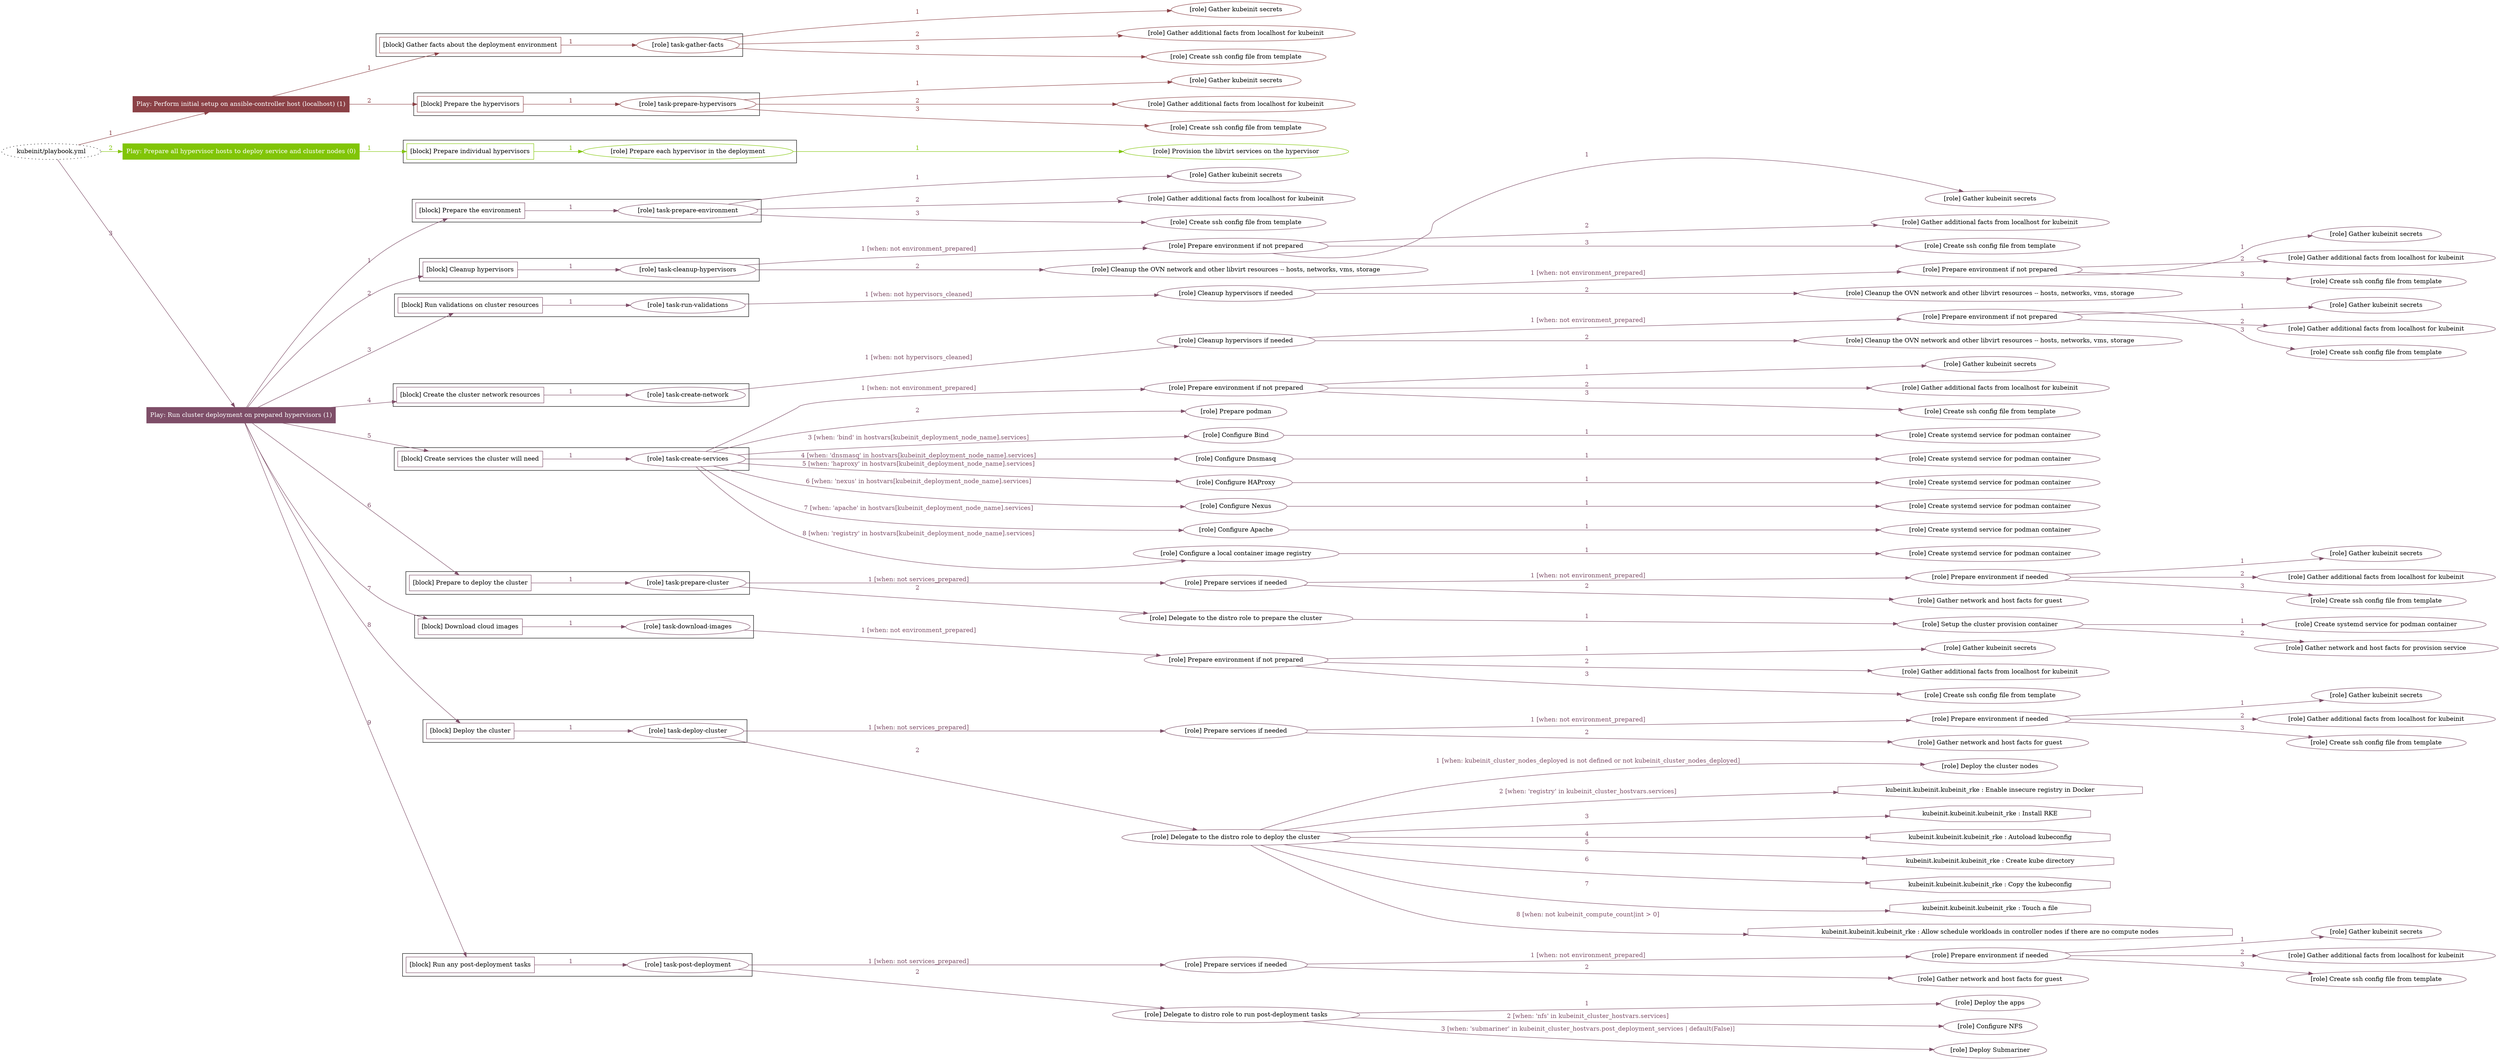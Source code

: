 digraph {
	graph [concentrate=true ordering=in rankdir=LR ratio=fill]
	edge [esep=5 sep=10]
	"kubeinit/playbook.yml" [URL="/home/runner/work/kubeinit/kubeinit/kubeinit/playbook.yml" id=playbook_cc2404d7 style=dotted]
	play_a406890d [label="Play: Perform initial setup on ansible-controller host (localhost) (1)" URL="/home/runner/work/kubeinit/kubeinit/kubeinit/playbook.yml" color="#8b4146" fontcolor="#ffffff" id=play_a406890d shape=box style=filled tooltip=localhost]
	"kubeinit/playbook.yml" -> play_a406890d [label="1 " color="#8b4146" fontcolor="#8b4146" id=edge_c921e14d labeltooltip="1 " tooltip="1 "]
	subgraph "Gather kubeinit secrets" {
		role_59cf993d [label="[role] Gather kubeinit secrets" URL="/home/runner/.ansible/collections/ansible_collections/kubeinit/kubeinit/roles/kubeinit_prepare/tasks/gather_kubeinit_facts.yml" color="#8b4146" id=role_59cf993d tooltip="Gather kubeinit secrets"]
	}
	subgraph "Gather additional facts from localhost for kubeinit" {
		role_d0063597 [label="[role] Gather additional facts from localhost for kubeinit" URL="/home/runner/.ansible/collections/ansible_collections/kubeinit/kubeinit/roles/kubeinit_prepare/tasks/gather_kubeinit_facts.yml" color="#8b4146" id=role_d0063597 tooltip="Gather additional facts from localhost for kubeinit"]
	}
	subgraph "Create ssh config file from template" {
		role_65a4b003 [label="[role] Create ssh config file from template" URL="/home/runner/.ansible/collections/ansible_collections/kubeinit/kubeinit/roles/kubeinit_prepare/tasks/gather_kubeinit_facts.yml" color="#8b4146" id=role_65a4b003 tooltip="Create ssh config file from template"]
	}
	subgraph "task-gather-facts" {
		role_be07bb43 [label="[role] task-gather-facts" URL="/home/runner/work/kubeinit/kubeinit/kubeinit/playbook.yml" color="#8b4146" id=role_be07bb43 tooltip="task-gather-facts"]
		role_be07bb43 -> role_59cf993d [label="1 " color="#8b4146" fontcolor="#8b4146" id=edge_e369154e labeltooltip="1 " tooltip="1 "]
		role_be07bb43 -> role_d0063597 [label="2 " color="#8b4146" fontcolor="#8b4146" id=edge_f0df419b labeltooltip="2 " tooltip="2 "]
		role_be07bb43 -> role_65a4b003 [label="3 " color="#8b4146" fontcolor="#8b4146" id=edge_db43c342 labeltooltip="3 " tooltip="3 "]
	}
	subgraph "Gather kubeinit secrets" {
		role_ef885b1b [label="[role] Gather kubeinit secrets" URL="/home/runner/.ansible/collections/ansible_collections/kubeinit/kubeinit/roles/kubeinit_prepare/tasks/gather_kubeinit_facts.yml" color="#8b4146" id=role_ef885b1b tooltip="Gather kubeinit secrets"]
	}
	subgraph "Gather additional facts from localhost for kubeinit" {
		role_5a7f15d9 [label="[role] Gather additional facts from localhost for kubeinit" URL="/home/runner/.ansible/collections/ansible_collections/kubeinit/kubeinit/roles/kubeinit_prepare/tasks/gather_kubeinit_facts.yml" color="#8b4146" id=role_5a7f15d9 tooltip="Gather additional facts from localhost for kubeinit"]
	}
	subgraph "Create ssh config file from template" {
		role_981dab19 [label="[role] Create ssh config file from template" URL="/home/runner/.ansible/collections/ansible_collections/kubeinit/kubeinit/roles/kubeinit_prepare/tasks/gather_kubeinit_facts.yml" color="#8b4146" id=role_981dab19 tooltip="Create ssh config file from template"]
	}
	subgraph "task-prepare-hypervisors" {
		role_c2ebcf55 [label="[role] task-prepare-hypervisors" URL="/home/runner/work/kubeinit/kubeinit/kubeinit/playbook.yml" color="#8b4146" id=role_c2ebcf55 tooltip="task-prepare-hypervisors"]
		role_c2ebcf55 -> role_ef885b1b [label="1 " color="#8b4146" fontcolor="#8b4146" id=edge_88a8367c labeltooltip="1 " tooltip="1 "]
		role_c2ebcf55 -> role_5a7f15d9 [label="2 " color="#8b4146" fontcolor="#8b4146" id=edge_f5e61a20 labeltooltip="2 " tooltip="2 "]
		role_c2ebcf55 -> role_981dab19 [label="3 " color="#8b4146" fontcolor="#8b4146" id=edge_36016363 labeltooltip="3 " tooltip="3 "]
	}
	subgraph "Play: Perform initial setup on ansible-controller host (localhost) (1)" {
		play_a406890d -> block_a54459bb [label=1 color="#8b4146" fontcolor="#8b4146" id=edge_64247290 labeltooltip=1 tooltip=1]
		subgraph cluster_block_a54459bb {
			block_a54459bb [label="[block] Gather facts about the deployment environment" URL="/home/runner/work/kubeinit/kubeinit/kubeinit/playbook.yml" color="#8b4146" id=block_a54459bb labeltooltip="Gather facts about the deployment environment" shape=box tooltip="Gather facts about the deployment environment"]
			block_a54459bb -> role_be07bb43 [label="1 " color="#8b4146" fontcolor="#8b4146" id=edge_5972b235 labeltooltip="1 " tooltip="1 "]
		}
		play_a406890d -> block_a6b3ff3a [label=2 color="#8b4146" fontcolor="#8b4146" id=edge_6d2659ee labeltooltip=2 tooltip=2]
		subgraph cluster_block_a6b3ff3a {
			block_a6b3ff3a [label="[block] Prepare the hypervisors" URL="/home/runner/work/kubeinit/kubeinit/kubeinit/playbook.yml" color="#8b4146" id=block_a6b3ff3a labeltooltip="Prepare the hypervisors" shape=box tooltip="Prepare the hypervisors"]
			block_a6b3ff3a -> role_c2ebcf55 [label="1 " color="#8b4146" fontcolor="#8b4146" id=edge_92df8252 labeltooltip="1 " tooltip="1 "]
		}
	}
	play_52ed8996 [label="Play: Prepare all hypervisor hosts to deploy service and cluster nodes (0)" URL="/home/runner/work/kubeinit/kubeinit/kubeinit/playbook.yml" color="#81c507" fontcolor="#ffffff" id=play_52ed8996 shape=box style=filled tooltip="Play: Prepare all hypervisor hosts to deploy service and cluster nodes (0)"]
	"kubeinit/playbook.yml" -> play_52ed8996 [label="2 " color="#81c507" fontcolor="#81c507" id=edge_35f6d2bf labeltooltip="2 " tooltip="2 "]
	subgraph "Provision the libvirt services on the hypervisor" {
		role_0b0a9374 [label="[role] Provision the libvirt services on the hypervisor" URL="/home/runner/.ansible/collections/ansible_collections/kubeinit/kubeinit/roles/kubeinit_prepare/tasks/prepare_hypervisor.yml" color="#81c507" id=role_0b0a9374 tooltip="Provision the libvirt services on the hypervisor"]
	}
	subgraph "Prepare each hypervisor in the deployment" {
		role_ae393b56 [label="[role] Prepare each hypervisor in the deployment" URL="/home/runner/work/kubeinit/kubeinit/kubeinit/playbook.yml" color="#81c507" id=role_ae393b56 tooltip="Prepare each hypervisor in the deployment"]
		role_ae393b56 -> role_0b0a9374 [label="1 " color="#81c507" fontcolor="#81c507" id=edge_ef0c261c labeltooltip="1 " tooltip="1 "]
	}
	subgraph "Play: Prepare all hypervisor hosts to deploy service and cluster nodes (0)" {
		play_52ed8996 -> block_33b929ef [label=1 color="#81c507" fontcolor="#81c507" id=edge_00f563c2 labeltooltip=1 tooltip=1]
		subgraph cluster_block_33b929ef {
			block_33b929ef [label="[block] Prepare individual hypervisors" URL="/home/runner/work/kubeinit/kubeinit/kubeinit/playbook.yml" color="#81c507" id=block_33b929ef labeltooltip="Prepare individual hypervisors" shape=box tooltip="Prepare individual hypervisors"]
			block_33b929ef -> role_ae393b56 [label="1 " color="#81c507" fontcolor="#81c507" id=edge_5d5c8f44 labeltooltip="1 " tooltip="1 "]
		}
	}
	play_c3b95c9f [label="Play: Run cluster deployment on prepared hypervisors (1)" URL="/home/runner/work/kubeinit/kubeinit/kubeinit/playbook.yml" color="#7e4e68" fontcolor="#ffffff" id=play_c3b95c9f shape=box style=filled tooltip=localhost]
	"kubeinit/playbook.yml" -> play_c3b95c9f [label="3 " color="#7e4e68" fontcolor="#7e4e68" id=edge_45ee8db4 labeltooltip="3 " tooltip="3 "]
	subgraph "Gather kubeinit secrets" {
		role_583963df [label="[role] Gather kubeinit secrets" URL="/home/runner/.ansible/collections/ansible_collections/kubeinit/kubeinit/roles/kubeinit_prepare/tasks/gather_kubeinit_facts.yml" color="#7e4e68" id=role_583963df tooltip="Gather kubeinit secrets"]
	}
	subgraph "Gather additional facts from localhost for kubeinit" {
		role_c06bef53 [label="[role] Gather additional facts from localhost for kubeinit" URL="/home/runner/.ansible/collections/ansible_collections/kubeinit/kubeinit/roles/kubeinit_prepare/tasks/gather_kubeinit_facts.yml" color="#7e4e68" id=role_c06bef53 tooltip="Gather additional facts from localhost for kubeinit"]
	}
	subgraph "Create ssh config file from template" {
		role_3fbd68ee [label="[role] Create ssh config file from template" URL="/home/runner/.ansible/collections/ansible_collections/kubeinit/kubeinit/roles/kubeinit_prepare/tasks/gather_kubeinit_facts.yml" color="#7e4e68" id=role_3fbd68ee tooltip="Create ssh config file from template"]
	}
	subgraph "task-prepare-environment" {
		role_3323ffd7 [label="[role] task-prepare-environment" URL="/home/runner/work/kubeinit/kubeinit/kubeinit/playbook.yml" color="#7e4e68" id=role_3323ffd7 tooltip="task-prepare-environment"]
		role_3323ffd7 -> role_583963df [label="1 " color="#7e4e68" fontcolor="#7e4e68" id=edge_835445e8 labeltooltip="1 " tooltip="1 "]
		role_3323ffd7 -> role_c06bef53 [label="2 " color="#7e4e68" fontcolor="#7e4e68" id=edge_515f8290 labeltooltip="2 " tooltip="2 "]
		role_3323ffd7 -> role_3fbd68ee [label="3 " color="#7e4e68" fontcolor="#7e4e68" id=edge_91df67d9 labeltooltip="3 " tooltip="3 "]
	}
	subgraph "Gather kubeinit secrets" {
		role_74641ff0 [label="[role] Gather kubeinit secrets" URL="/home/runner/.ansible/collections/ansible_collections/kubeinit/kubeinit/roles/kubeinit_prepare/tasks/gather_kubeinit_facts.yml" color="#7e4e68" id=role_74641ff0 tooltip="Gather kubeinit secrets"]
	}
	subgraph "Gather additional facts from localhost for kubeinit" {
		role_5ace9dfa [label="[role] Gather additional facts from localhost for kubeinit" URL="/home/runner/.ansible/collections/ansible_collections/kubeinit/kubeinit/roles/kubeinit_prepare/tasks/gather_kubeinit_facts.yml" color="#7e4e68" id=role_5ace9dfa tooltip="Gather additional facts from localhost for kubeinit"]
	}
	subgraph "Create ssh config file from template" {
		role_99f2cfe7 [label="[role] Create ssh config file from template" URL="/home/runner/.ansible/collections/ansible_collections/kubeinit/kubeinit/roles/kubeinit_prepare/tasks/gather_kubeinit_facts.yml" color="#7e4e68" id=role_99f2cfe7 tooltip="Create ssh config file from template"]
	}
	subgraph "Prepare environment if not prepared" {
		role_82100430 [label="[role] Prepare environment if not prepared" URL="/home/runner/.ansible/collections/ansible_collections/kubeinit/kubeinit/roles/kubeinit_prepare/tasks/cleanup_hypervisors.yml" color="#7e4e68" id=role_82100430 tooltip="Prepare environment if not prepared"]
		role_82100430 -> role_74641ff0 [label="1 " color="#7e4e68" fontcolor="#7e4e68" id=edge_158aa2e9 labeltooltip="1 " tooltip="1 "]
		role_82100430 -> role_5ace9dfa [label="2 " color="#7e4e68" fontcolor="#7e4e68" id=edge_60558f65 labeltooltip="2 " tooltip="2 "]
		role_82100430 -> role_99f2cfe7 [label="3 " color="#7e4e68" fontcolor="#7e4e68" id=edge_c21ac3ce labeltooltip="3 " tooltip="3 "]
	}
	subgraph "Cleanup the OVN network and other libvirt resources -- hosts, networks, vms, storage" {
		role_28496017 [label="[role] Cleanup the OVN network and other libvirt resources -- hosts, networks, vms, storage" URL="/home/runner/.ansible/collections/ansible_collections/kubeinit/kubeinit/roles/kubeinit_prepare/tasks/cleanup_hypervisors.yml" color="#7e4e68" id=role_28496017 tooltip="Cleanup the OVN network and other libvirt resources -- hosts, networks, vms, storage"]
	}
	subgraph "task-cleanup-hypervisors" {
		role_f1b311f3 [label="[role] task-cleanup-hypervisors" URL="/home/runner/work/kubeinit/kubeinit/kubeinit/playbook.yml" color="#7e4e68" id=role_f1b311f3 tooltip="task-cleanup-hypervisors"]
		role_f1b311f3 -> role_82100430 [label="1 [when: not environment_prepared]" color="#7e4e68" fontcolor="#7e4e68" id=edge_f273bef7 labeltooltip="1 [when: not environment_prepared]" tooltip="1 [when: not environment_prepared]"]
		role_f1b311f3 -> role_28496017 [label="2 " color="#7e4e68" fontcolor="#7e4e68" id=edge_9fe038bb labeltooltip="2 " tooltip="2 "]
	}
	subgraph "Gather kubeinit secrets" {
		role_a6d4c58d [label="[role] Gather kubeinit secrets" URL="/home/runner/.ansible/collections/ansible_collections/kubeinit/kubeinit/roles/kubeinit_prepare/tasks/gather_kubeinit_facts.yml" color="#7e4e68" id=role_a6d4c58d tooltip="Gather kubeinit secrets"]
	}
	subgraph "Gather additional facts from localhost for kubeinit" {
		role_fcff4190 [label="[role] Gather additional facts from localhost for kubeinit" URL="/home/runner/.ansible/collections/ansible_collections/kubeinit/kubeinit/roles/kubeinit_prepare/tasks/gather_kubeinit_facts.yml" color="#7e4e68" id=role_fcff4190 tooltip="Gather additional facts from localhost for kubeinit"]
	}
	subgraph "Create ssh config file from template" {
		role_bdcd19ea [label="[role] Create ssh config file from template" URL="/home/runner/.ansible/collections/ansible_collections/kubeinit/kubeinit/roles/kubeinit_prepare/tasks/gather_kubeinit_facts.yml" color="#7e4e68" id=role_bdcd19ea tooltip="Create ssh config file from template"]
	}
	subgraph "Prepare environment if not prepared" {
		role_c987d505 [label="[role] Prepare environment if not prepared" URL="/home/runner/.ansible/collections/ansible_collections/kubeinit/kubeinit/roles/kubeinit_prepare/tasks/cleanup_hypervisors.yml" color="#7e4e68" id=role_c987d505 tooltip="Prepare environment if not prepared"]
		role_c987d505 -> role_a6d4c58d [label="1 " color="#7e4e68" fontcolor="#7e4e68" id=edge_7785eb28 labeltooltip="1 " tooltip="1 "]
		role_c987d505 -> role_fcff4190 [label="2 " color="#7e4e68" fontcolor="#7e4e68" id=edge_f0e23672 labeltooltip="2 " tooltip="2 "]
		role_c987d505 -> role_bdcd19ea [label="3 " color="#7e4e68" fontcolor="#7e4e68" id=edge_eb582619 labeltooltip="3 " tooltip="3 "]
	}
	subgraph "Cleanup the OVN network and other libvirt resources -- hosts, networks, vms, storage" {
		role_e50adba2 [label="[role] Cleanup the OVN network and other libvirt resources -- hosts, networks, vms, storage" URL="/home/runner/.ansible/collections/ansible_collections/kubeinit/kubeinit/roles/kubeinit_prepare/tasks/cleanup_hypervisors.yml" color="#7e4e68" id=role_e50adba2 tooltip="Cleanup the OVN network and other libvirt resources -- hosts, networks, vms, storage"]
	}
	subgraph "Cleanup hypervisors if needed" {
		role_0096a2dd [label="[role] Cleanup hypervisors if needed" URL="/home/runner/.ansible/collections/ansible_collections/kubeinit/kubeinit/roles/kubeinit_validations/tasks/main.yml" color="#7e4e68" id=role_0096a2dd tooltip="Cleanup hypervisors if needed"]
		role_0096a2dd -> role_c987d505 [label="1 [when: not environment_prepared]" color="#7e4e68" fontcolor="#7e4e68" id=edge_a5a5a0bf labeltooltip="1 [when: not environment_prepared]" tooltip="1 [when: not environment_prepared]"]
		role_0096a2dd -> role_e50adba2 [label="2 " color="#7e4e68" fontcolor="#7e4e68" id=edge_192fd6c3 labeltooltip="2 " tooltip="2 "]
	}
	subgraph "task-run-validations" {
		role_05987736 [label="[role] task-run-validations" URL="/home/runner/work/kubeinit/kubeinit/kubeinit/playbook.yml" color="#7e4e68" id=role_05987736 tooltip="task-run-validations"]
		role_05987736 -> role_0096a2dd [label="1 [when: not hypervisors_cleaned]" color="#7e4e68" fontcolor="#7e4e68" id=edge_efff1b54 labeltooltip="1 [when: not hypervisors_cleaned]" tooltip="1 [when: not hypervisors_cleaned]"]
	}
	subgraph "Gather kubeinit secrets" {
		role_da5ca214 [label="[role] Gather kubeinit secrets" URL="/home/runner/.ansible/collections/ansible_collections/kubeinit/kubeinit/roles/kubeinit_prepare/tasks/gather_kubeinit_facts.yml" color="#7e4e68" id=role_da5ca214 tooltip="Gather kubeinit secrets"]
	}
	subgraph "Gather additional facts from localhost for kubeinit" {
		role_bae40fd6 [label="[role] Gather additional facts from localhost for kubeinit" URL="/home/runner/.ansible/collections/ansible_collections/kubeinit/kubeinit/roles/kubeinit_prepare/tasks/gather_kubeinit_facts.yml" color="#7e4e68" id=role_bae40fd6 tooltip="Gather additional facts from localhost for kubeinit"]
	}
	subgraph "Create ssh config file from template" {
		role_de1a6e3e [label="[role] Create ssh config file from template" URL="/home/runner/.ansible/collections/ansible_collections/kubeinit/kubeinit/roles/kubeinit_prepare/tasks/gather_kubeinit_facts.yml" color="#7e4e68" id=role_de1a6e3e tooltip="Create ssh config file from template"]
	}
	subgraph "Prepare environment if not prepared" {
		role_2becb237 [label="[role] Prepare environment if not prepared" URL="/home/runner/.ansible/collections/ansible_collections/kubeinit/kubeinit/roles/kubeinit_prepare/tasks/cleanup_hypervisors.yml" color="#7e4e68" id=role_2becb237 tooltip="Prepare environment if not prepared"]
		role_2becb237 -> role_da5ca214 [label="1 " color="#7e4e68" fontcolor="#7e4e68" id=edge_77d71f72 labeltooltip="1 " tooltip="1 "]
		role_2becb237 -> role_bae40fd6 [label="2 " color="#7e4e68" fontcolor="#7e4e68" id=edge_a2d3e149 labeltooltip="2 " tooltip="2 "]
		role_2becb237 -> role_de1a6e3e [label="3 " color="#7e4e68" fontcolor="#7e4e68" id=edge_1d9a7a90 labeltooltip="3 " tooltip="3 "]
	}
	subgraph "Cleanup the OVN network and other libvirt resources -- hosts, networks, vms, storage" {
		role_de47bf12 [label="[role] Cleanup the OVN network and other libvirt resources -- hosts, networks, vms, storage" URL="/home/runner/.ansible/collections/ansible_collections/kubeinit/kubeinit/roles/kubeinit_prepare/tasks/cleanup_hypervisors.yml" color="#7e4e68" id=role_de47bf12 tooltip="Cleanup the OVN network and other libvirt resources -- hosts, networks, vms, storage"]
	}
	subgraph "Cleanup hypervisors if needed" {
		role_103f8aa9 [label="[role] Cleanup hypervisors if needed" URL="/home/runner/.ansible/collections/ansible_collections/kubeinit/kubeinit/roles/kubeinit_libvirt/tasks/create_network.yml" color="#7e4e68" id=role_103f8aa9 tooltip="Cleanup hypervisors if needed"]
		role_103f8aa9 -> role_2becb237 [label="1 [when: not environment_prepared]" color="#7e4e68" fontcolor="#7e4e68" id=edge_70881328 labeltooltip="1 [when: not environment_prepared]" tooltip="1 [when: not environment_prepared]"]
		role_103f8aa9 -> role_de47bf12 [label="2 " color="#7e4e68" fontcolor="#7e4e68" id=edge_1a0a55aa labeltooltip="2 " tooltip="2 "]
	}
	subgraph "task-create-network" {
		role_c570a0c3 [label="[role] task-create-network" URL="/home/runner/work/kubeinit/kubeinit/kubeinit/playbook.yml" color="#7e4e68" id=role_c570a0c3 tooltip="task-create-network"]
		role_c570a0c3 -> role_103f8aa9 [label="1 [when: not hypervisors_cleaned]" color="#7e4e68" fontcolor="#7e4e68" id=edge_754edc12 labeltooltip="1 [when: not hypervisors_cleaned]" tooltip="1 [when: not hypervisors_cleaned]"]
	}
	subgraph "Gather kubeinit secrets" {
		role_aa3f08fc [label="[role] Gather kubeinit secrets" URL="/home/runner/.ansible/collections/ansible_collections/kubeinit/kubeinit/roles/kubeinit_prepare/tasks/gather_kubeinit_facts.yml" color="#7e4e68" id=role_aa3f08fc tooltip="Gather kubeinit secrets"]
	}
	subgraph "Gather additional facts from localhost for kubeinit" {
		role_456adc46 [label="[role] Gather additional facts from localhost for kubeinit" URL="/home/runner/.ansible/collections/ansible_collections/kubeinit/kubeinit/roles/kubeinit_prepare/tasks/gather_kubeinit_facts.yml" color="#7e4e68" id=role_456adc46 tooltip="Gather additional facts from localhost for kubeinit"]
	}
	subgraph "Create ssh config file from template" {
		role_e6ce8fee [label="[role] Create ssh config file from template" URL="/home/runner/.ansible/collections/ansible_collections/kubeinit/kubeinit/roles/kubeinit_prepare/tasks/gather_kubeinit_facts.yml" color="#7e4e68" id=role_e6ce8fee tooltip="Create ssh config file from template"]
	}
	subgraph "Prepare environment if not prepared" {
		role_61204ed7 [label="[role] Prepare environment if not prepared" URL="/home/runner/.ansible/collections/ansible_collections/kubeinit/kubeinit/roles/kubeinit_services/tasks/main.yml" color="#7e4e68" id=role_61204ed7 tooltip="Prepare environment if not prepared"]
		role_61204ed7 -> role_aa3f08fc [label="1 " color="#7e4e68" fontcolor="#7e4e68" id=edge_5fe64240 labeltooltip="1 " tooltip="1 "]
		role_61204ed7 -> role_456adc46 [label="2 " color="#7e4e68" fontcolor="#7e4e68" id=edge_72ef1a29 labeltooltip="2 " tooltip="2 "]
		role_61204ed7 -> role_e6ce8fee [label="3 " color="#7e4e68" fontcolor="#7e4e68" id=edge_fc4c27fb labeltooltip="3 " tooltip="3 "]
	}
	subgraph "Prepare podman" {
		role_11840790 [label="[role] Prepare podman" URL="/home/runner/.ansible/collections/ansible_collections/kubeinit/kubeinit/roles/kubeinit_services/tasks/00_create_service_pod.yml" color="#7e4e68" id=role_11840790 tooltip="Prepare podman"]
	}
	subgraph "Create systemd service for podman container" {
		role_8f399f72 [label="[role] Create systemd service for podman container" URL="/home/runner/.ansible/collections/ansible_collections/kubeinit/kubeinit/roles/kubeinit_bind/tasks/main.yml" color="#7e4e68" id=role_8f399f72 tooltip="Create systemd service for podman container"]
	}
	subgraph "Configure Bind" {
		role_41abc2df [label="[role] Configure Bind" URL="/home/runner/.ansible/collections/ansible_collections/kubeinit/kubeinit/roles/kubeinit_services/tasks/start_services_containers.yml" color="#7e4e68" id=role_41abc2df tooltip="Configure Bind"]
		role_41abc2df -> role_8f399f72 [label="1 " color="#7e4e68" fontcolor="#7e4e68" id=edge_0ec6f224 labeltooltip="1 " tooltip="1 "]
	}
	subgraph "Create systemd service for podman container" {
		role_1ea71529 [label="[role] Create systemd service for podman container" URL="/home/runner/.ansible/collections/ansible_collections/kubeinit/kubeinit/roles/kubeinit_dnsmasq/tasks/main.yml" color="#7e4e68" id=role_1ea71529 tooltip="Create systemd service for podman container"]
	}
	subgraph "Configure Dnsmasq" {
		role_f1f3ce78 [label="[role] Configure Dnsmasq" URL="/home/runner/.ansible/collections/ansible_collections/kubeinit/kubeinit/roles/kubeinit_services/tasks/start_services_containers.yml" color="#7e4e68" id=role_f1f3ce78 tooltip="Configure Dnsmasq"]
		role_f1f3ce78 -> role_1ea71529 [label="1 " color="#7e4e68" fontcolor="#7e4e68" id=edge_aa95e65d labeltooltip="1 " tooltip="1 "]
	}
	subgraph "Create systemd service for podman container" {
		role_d24f772a [label="[role] Create systemd service for podman container" URL="/home/runner/.ansible/collections/ansible_collections/kubeinit/kubeinit/roles/kubeinit_haproxy/tasks/main.yml" color="#7e4e68" id=role_d24f772a tooltip="Create systemd service for podman container"]
	}
	subgraph "Configure HAProxy" {
		role_27e661eb [label="[role] Configure HAProxy" URL="/home/runner/.ansible/collections/ansible_collections/kubeinit/kubeinit/roles/kubeinit_services/tasks/start_services_containers.yml" color="#7e4e68" id=role_27e661eb tooltip="Configure HAProxy"]
		role_27e661eb -> role_d24f772a [label="1 " color="#7e4e68" fontcolor="#7e4e68" id=edge_76065baf labeltooltip="1 " tooltip="1 "]
	}
	subgraph "Create systemd service for podman container" {
		role_cad19232 [label="[role] Create systemd service for podman container" URL="/home/runner/.ansible/collections/ansible_collections/kubeinit/kubeinit/roles/kubeinit_nexus/tasks/main.yml" color="#7e4e68" id=role_cad19232 tooltip="Create systemd service for podman container"]
	}
	subgraph "Configure Nexus" {
		role_1ad42640 [label="[role] Configure Nexus" URL="/home/runner/.ansible/collections/ansible_collections/kubeinit/kubeinit/roles/kubeinit_services/tasks/start_services_containers.yml" color="#7e4e68" id=role_1ad42640 tooltip="Configure Nexus"]
		role_1ad42640 -> role_cad19232 [label="1 " color="#7e4e68" fontcolor="#7e4e68" id=edge_258e61cd labeltooltip="1 " tooltip="1 "]
	}
	subgraph "Create systemd service for podman container" {
		role_6773c848 [label="[role] Create systemd service for podman container" URL="/home/runner/.ansible/collections/ansible_collections/kubeinit/kubeinit/roles/kubeinit_apache/tasks/main.yml" color="#7e4e68" id=role_6773c848 tooltip="Create systemd service for podman container"]
	}
	subgraph "Configure Apache" {
		role_910fcedc [label="[role] Configure Apache" URL="/home/runner/.ansible/collections/ansible_collections/kubeinit/kubeinit/roles/kubeinit_services/tasks/start_services_containers.yml" color="#7e4e68" id=role_910fcedc tooltip="Configure Apache"]
		role_910fcedc -> role_6773c848 [label="1 " color="#7e4e68" fontcolor="#7e4e68" id=edge_f7d9ef6a labeltooltip="1 " tooltip="1 "]
	}
	subgraph "Create systemd service for podman container" {
		role_5a4beebc [label="[role] Create systemd service for podman container" URL="/home/runner/.ansible/collections/ansible_collections/kubeinit/kubeinit/roles/kubeinit_registry/tasks/main.yml" color="#7e4e68" id=role_5a4beebc tooltip="Create systemd service for podman container"]
	}
	subgraph "Configure a local container image registry" {
		role_2d4928f1 [label="[role] Configure a local container image registry" URL="/home/runner/.ansible/collections/ansible_collections/kubeinit/kubeinit/roles/kubeinit_services/tasks/start_services_containers.yml" color="#7e4e68" id=role_2d4928f1 tooltip="Configure a local container image registry"]
		role_2d4928f1 -> role_5a4beebc [label="1 " color="#7e4e68" fontcolor="#7e4e68" id=edge_01562228 labeltooltip="1 " tooltip="1 "]
	}
	subgraph "task-create-services" {
		role_38cff572 [label="[role] task-create-services" URL="/home/runner/work/kubeinit/kubeinit/kubeinit/playbook.yml" color="#7e4e68" id=role_38cff572 tooltip="task-create-services"]
		role_38cff572 -> role_61204ed7 [label="1 [when: not environment_prepared]" color="#7e4e68" fontcolor="#7e4e68" id=edge_647eefb0 labeltooltip="1 [when: not environment_prepared]" tooltip="1 [when: not environment_prepared]"]
		role_38cff572 -> role_11840790 [label="2 " color="#7e4e68" fontcolor="#7e4e68" id=edge_dc585639 labeltooltip="2 " tooltip="2 "]
		role_38cff572 -> role_41abc2df [label="3 [when: 'bind' in hostvars[kubeinit_deployment_node_name].services]" color="#7e4e68" fontcolor="#7e4e68" id=edge_5ca895a9 labeltooltip="3 [when: 'bind' in hostvars[kubeinit_deployment_node_name].services]" tooltip="3 [when: 'bind' in hostvars[kubeinit_deployment_node_name].services]"]
		role_38cff572 -> role_f1f3ce78 [label="4 [when: 'dnsmasq' in hostvars[kubeinit_deployment_node_name].services]" color="#7e4e68" fontcolor="#7e4e68" id=edge_4dd00941 labeltooltip="4 [when: 'dnsmasq' in hostvars[kubeinit_deployment_node_name].services]" tooltip="4 [when: 'dnsmasq' in hostvars[kubeinit_deployment_node_name].services]"]
		role_38cff572 -> role_27e661eb [label="5 [when: 'haproxy' in hostvars[kubeinit_deployment_node_name].services]" color="#7e4e68" fontcolor="#7e4e68" id=edge_d0e0fb02 labeltooltip="5 [when: 'haproxy' in hostvars[kubeinit_deployment_node_name].services]" tooltip="5 [when: 'haproxy' in hostvars[kubeinit_deployment_node_name].services]"]
		role_38cff572 -> role_1ad42640 [label="6 [when: 'nexus' in hostvars[kubeinit_deployment_node_name].services]" color="#7e4e68" fontcolor="#7e4e68" id=edge_5668e29c labeltooltip="6 [when: 'nexus' in hostvars[kubeinit_deployment_node_name].services]" tooltip="6 [when: 'nexus' in hostvars[kubeinit_deployment_node_name].services]"]
		role_38cff572 -> role_910fcedc [label="7 [when: 'apache' in hostvars[kubeinit_deployment_node_name].services]" color="#7e4e68" fontcolor="#7e4e68" id=edge_fd39a38d labeltooltip="7 [when: 'apache' in hostvars[kubeinit_deployment_node_name].services]" tooltip="7 [when: 'apache' in hostvars[kubeinit_deployment_node_name].services]"]
		role_38cff572 -> role_2d4928f1 [label="8 [when: 'registry' in hostvars[kubeinit_deployment_node_name].services]" color="#7e4e68" fontcolor="#7e4e68" id=edge_5dec65e8 labeltooltip="8 [when: 'registry' in hostvars[kubeinit_deployment_node_name].services]" tooltip="8 [when: 'registry' in hostvars[kubeinit_deployment_node_name].services]"]
	}
	subgraph "Gather kubeinit secrets" {
		role_382ed994 [label="[role] Gather kubeinit secrets" URL="/home/runner/.ansible/collections/ansible_collections/kubeinit/kubeinit/roles/kubeinit_prepare/tasks/gather_kubeinit_facts.yml" color="#7e4e68" id=role_382ed994 tooltip="Gather kubeinit secrets"]
	}
	subgraph "Gather additional facts from localhost for kubeinit" {
		role_839748d1 [label="[role] Gather additional facts from localhost for kubeinit" URL="/home/runner/.ansible/collections/ansible_collections/kubeinit/kubeinit/roles/kubeinit_prepare/tasks/gather_kubeinit_facts.yml" color="#7e4e68" id=role_839748d1 tooltip="Gather additional facts from localhost for kubeinit"]
	}
	subgraph "Create ssh config file from template" {
		role_959a254d [label="[role] Create ssh config file from template" URL="/home/runner/.ansible/collections/ansible_collections/kubeinit/kubeinit/roles/kubeinit_prepare/tasks/gather_kubeinit_facts.yml" color="#7e4e68" id=role_959a254d tooltip="Create ssh config file from template"]
	}
	subgraph "Prepare environment if needed" {
		role_e0e30da8 [label="[role] Prepare environment if needed" URL="/home/runner/.ansible/collections/ansible_collections/kubeinit/kubeinit/roles/kubeinit_services/tasks/prepare_services.yml" color="#7e4e68" id=role_e0e30da8 tooltip="Prepare environment if needed"]
		role_e0e30da8 -> role_382ed994 [label="1 " color="#7e4e68" fontcolor="#7e4e68" id=edge_913dee45 labeltooltip="1 " tooltip="1 "]
		role_e0e30da8 -> role_839748d1 [label="2 " color="#7e4e68" fontcolor="#7e4e68" id=edge_0e8e7679 labeltooltip="2 " tooltip="2 "]
		role_e0e30da8 -> role_959a254d [label="3 " color="#7e4e68" fontcolor="#7e4e68" id=edge_e8e2293f labeltooltip="3 " tooltip="3 "]
	}
	subgraph "Gather network and host facts for guest" {
		role_e1a08f70 [label="[role] Gather network and host facts for guest" URL="/home/runner/.ansible/collections/ansible_collections/kubeinit/kubeinit/roles/kubeinit_services/tasks/prepare_services.yml" color="#7e4e68" id=role_e1a08f70 tooltip="Gather network and host facts for guest"]
	}
	subgraph "Prepare services if needed" {
		role_44c42610 [label="[role] Prepare services if needed" URL="/home/runner/.ansible/collections/ansible_collections/kubeinit/kubeinit/roles/kubeinit_prepare/tasks/prepare_cluster.yml" color="#7e4e68" id=role_44c42610 tooltip="Prepare services if needed"]
		role_44c42610 -> role_e0e30da8 [label="1 [when: not environment_prepared]" color="#7e4e68" fontcolor="#7e4e68" id=edge_4a33989c labeltooltip="1 [when: not environment_prepared]" tooltip="1 [when: not environment_prepared]"]
		role_44c42610 -> role_e1a08f70 [label="2 " color="#7e4e68" fontcolor="#7e4e68" id=edge_0dbd1bdd labeltooltip="2 " tooltip="2 "]
	}
	subgraph "Create systemd service for podman container" {
		role_0e215445 [label="[role] Create systemd service for podman container" URL="/home/runner/.ansible/collections/ansible_collections/kubeinit/kubeinit/roles/kubeinit_services/tasks/create_provision_container.yml" color="#7e4e68" id=role_0e215445 tooltip="Create systemd service for podman container"]
	}
	subgraph "Gather network and host facts for provision service" {
		role_ace93263 [label="[role] Gather network and host facts for provision service" URL="/home/runner/.ansible/collections/ansible_collections/kubeinit/kubeinit/roles/kubeinit_services/tasks/create_provision_container.yml" color="#7e4e68" id=role_ace93263 tooltip="Gather network and host facts for provision service"]
	}
	subgraph "Setup the cluster provision container" {
		role_7553f56d [label="[role] Setup the cluster provision container" URL="/home/runner/.ansible/collections/ansible_collections/kubeinit/kubeinit/roles/kubeinit_rke/tasks/prepare_cluster.yml" color="#7e4e68" id=role_7553f56d tooltip="Setup the cluster provision container"]
		role_7553f56d -> role_0e215445 [label="1 " color="#7e4e68" fontcolor="#7e4e68" id=edge_adb4fbc9 labeltooltip="1 " tooltip="1 "]
		role_7553f56d -> role_ace93263 [label="2 " color="#7e4e68" fontcolor="#7e4e68" id=edge_a6b8f355 labeltooltip="2 " tooltip="2 "]
	}
	subgraph "Delegate to the distro role to prepare the cluster" {
		role_37392c1d [label="[role] Delegate to the distro role to prepare the cluster" URL="/home/runner/.ansible/collections/ansible_collections/kubeinit/kubeinit/roles/kubeinit_prepare/tasks/prepare_cluster.yml" color="#7e4e68" id=role_37392c1d tooltip="Delegate to the distro role to prepare the cluster"]
		role_37392c1d -> role_7553f56d [label="1 " color="#7e4e68" fontcolor="#7e4e68" id=edge_1be85abe labeltooltip="1 " tooltip="1 "]
	}
	subgraph "task-prepare-cluster" {
		role_ea637f54 [label="[role] task-prepare-cluster" URL="/home/runner/work/kubeinit/kubeinit/kubeinit/playbook.yml" color="#7e4e68" id=role_ea637f54 tooltip="task-prepare-cluster"]
		role_ea637f54 -> role_44c42610 [label="1 [when: not services_prepared]" color="#7e4e68" fontcolor="#7e4e68" id=edge_f0e2160c labeltooltip="1 [when: not services_prepared]" tooltip="1 [when: not services_prepared]"]
		role_ea637f54 -> role_37392c1d [label="2 " color="#7e4e68" fontcolor="#7e4e68" id=edge_2b11f903 labeltooltip="2 " tooltip="2 "]
	}
	subgraph "Gather kubeinit secrets" {
		role_ffd46f2b [label="[role] Gather kubeinit secrets" URL="/home/runner/.ansible/collections/ansible_collections/kubeinit/kubeinit/roles/kubeinit_prepare/tasks/gather_kubeinit_facts.yml" color="#7e4e68" id=role_ffd46f2b tooltip="Gather kubeinit secrets"]
	}
	subgraph "Gather additional facts from localhost for kubeinit" {
		role_d1071d64 [label="[role] Gather additional facts from localhost for kubeinit" URL="/home/runner/.ansible/collections/ansible_collections/kubeinit/kubeinit/roles/kubeinit_prepare/tasks/gather_kubeinit_facts.yml" color="#7e4e68" id=role_d1071d64 tooltip="Gather additional facts from localhost for kubeinit"]
	}
	subgraph "Create ssh config file from template" {
		role_881d0b81 [label="[role] Create ssh config file from template" URL="/home/runner/.ansible/collections/ansible_collections/kubeinit/kubeinit/roles/kubeinit_prepare/tasks/gather_kubeinit_facts.yml" color="#7e4e68" id=role_881d0b81 tooltip="Create ssh config file from template"]
	}
	subgraph "Prepare environment if not prepared" {
		role_205af0a1 [label="[role] Prepare environment if not prepared" URL="/home/runner/.ansible/collections/ansible_collections/kubeinit/kubeinit/roles/kubeinit_libvirt/tasks/download_cloud_images.yml" color="#7e4e68" id=role_205af0a1 tooltip="Prepare environment if not prepared"]
		role_205af0a1 -> role_ffd46f2b [label="1 " color="#7e4e68" fontcolor="#7e4e68" id=edge_70dd45d6 labeltooltip="1 " tooltip="1 "]
		role_205af0a1 -> role_d1071d64 [label="2 " color="#7e4e68" fontcolor="#7e4e68" id=edge_4159384f labeltooltip="2 " tooltip="2 "]
		role_205af0a1 -> role_881d0b81 [label="3 " color="#7e4e68" fontcolor="#7e4e68" id=edge_7dcc3e49 labeltooltip="3 " tooltip="3 "]
	}
	subgraph "task-download-images" {
		role_a96d8002 [label="[role] task-download-images" URL="/home/runner/work/kubeinit/kubeinit/kubeinit/playbook.yml" color="#7e4e68" id=role_a96d8002 tooltip="task-download-images"]
		role_a96d8002 -> role_205af0a1 [label="1 [when: not environment_prepared]" color="#7e4e68" fontcolor="#7e4e68" id=edge_91a0fc24 labeltooltip="1 [when: not environment_prepared]" tooltip="1 [when: not environment_prepared]"]
	}
	subgraph "Gather kubeinit secrets" {
		role_6a132d38 [label="[role] Gather kubeinit secrets" URL="/home/runner/.ansible/collections/ansible_collections/kubeinit/kubeinit/roles/kubeinit_prepare/tasks/gather_kubeinit_facts.yml" color="#7e4e68" id=role_6a132d38 tooltip="Gather kubeinit secrets"]
	}
	subgraph "Gather additional facts from localhost for kubeinit" {
		role_8d368269 [label="[role] Gather additional facts from localhost for kubeinit" URL="/home/runner/.ansible/collections/ansible_collections/kubeinit/kubeinit/roles/kubeinit_prepare/tasks/gather_kubeinit_facts.yml" color="#7e4e68" id=role_8d368269 tooltip="Gather additional facts from localhost for kubeinit"]
	}
	subgraph "Create ssh config file from template" {
		role_4b0e9dd5 [label="[role] Create ssh config file from template" URL="/home/runner/.ansible/collections/ansible_collections/kubeinit/kubeinit/roles/kubeinit_prepare/tasks/gather_kubeinit_facts.yml" color="#7e4e68" id=role_4b0e9dd5 tooltip="Create ssh config file from template"]
	}
	subgraph "Prepare environment if needed" {
		role_8c8deeeb [label="[role] Prepare environment if needed" URL="/home/runner/.ansible/collections/ansible_collections/kubeinit/kubeinit/roles/kubeinit_services/tasks/prepare_services.yml" color="#7e4e68" id=role_8c8deeeb tooltip="Prepare environment if needed"]
		role_8c8deeeb -> role_6a132d38 [label="1 " color="#7e4e68" fontcolor="#7e4e68" id=edge_16bac3a8 labeltooltip="1 " tooltip="1 "]
		role_8c8deeeb -> role_8d368269 [label="2 " color="#7e4e68" fontcolor="#7e4e68" id=edge_0402138d labeltooltip="2 " tooltip="2 "]
		role_8c8deeeb -> role_4b0e9dd5 [label="3 " color="#7e4e68" fontcolor="#7e4e68" id=edge_f8acff53 labeltooltip="3 " tooltip="3 "]
	}
	subgraph "Gather network and host facts for guest" {
		role_be86b71b [label="[role] Gather network and host facts for guest" URL="/home/runner/.ansible/collections/ansible_collections/kubeinit/kubeinit/roles/kubeinit_services/tasks/prepare_services.yml" color="#7e4e68" id=role_be86b71b tooltip="Gather network and host facts for guest"]
	}
	subgraph "Prepare services if needed" {
		role_e62358b7 [label="[role] Prepare services if needed" URL="/home/runner/.ansible/collections/ansible_collections/kubeinit/kubeinit/roles/kubeinit_prepare/tasks/deploy_cluster.yml" color="#7e4e68" id=role_e62358b7 tooltip="Prepare services if needed"]
		role_e62358b7 -> role_8c8deeeb [label="1 [when: not environment_prepared]" color="#7e4e68" fontcolor="#7e4e68" id=edge_bbbee4e9 labeltooltip="1 [when: not environment_prepared]" tooltip="1 [when: not environment_prepared]"]
		role_e62358b7 -> role_be86b71b [label="2 " color="#7e4e68" fontcolor="#7e4e68" id=edge_058b6d51 labeltooltip="2 " tooltip="2 "]
	}
	subgraph "Deploy the cluster nodes" {
		role_c178a427 [label="[role] Deploy the cluster nodes" URL="/home/runner/.ansible/collections/ansible_collections/kubeinit/kubeinit/roles/kubeinit_rke/tasks/main.yml" color="#7e4e68" id=role_c178a427 tooltip="Deploy the cluster nodes"]
	}
	subgraph "Delegate to the distro role to deploy the cluster" {
		role_aad82774 [label="[role] Delegate to the distro role to deploy the cluster" URL="/home/runner/.ansible/collections/ansible_collections/kubeinit/kubeinit/roles/kubeinit_prepare/tasks/deploy_cluster.yml" color="#7e4e68" id=role_aad82774 tooltip="Delegate to the distro role to deploy the cluster"]
		role_aad82774 -> role_c178a427 [label="1 [when: kubeinit_cluster_nodes_deployed is not defined or not kubeinit_cluster_nodes_deployed]" color="#7e4e68" fontcolor="#7e4e68" id=edge_078c27b8 labeltooltip="1 [when: kubeinit_cluster_nodes_deployed is not defined or not kubeinit_cluster_nodes_deployed]" tooltip="1 [when: kubeinit_cluster_nodes_deployed is not defined or not kubeinit_cluster_nodes_deployed]"]
		task_c99c3395 [label="kubeinit.kubeinit.kubeinit_rke : Enable insecure registry in Docker" URL="/home/runner/.ansible/collections/ansible_collections/kubeinit/kubeinit/roles/kubeinit_rke/tasks/main.yml" color="#7e4e68" id=task_c99c3395 shape=octagon tooltip="kubeinit.kubeinit.kubeinit_rke : Enable insecure registry in Docker"]
		role_aad82774 -> task_c99c3395 [label="2 [when: 'registry' in kubeinit_cluster_hostvars.services]" color="#7e4e68" fontcolor="#7e4e68" id=edge_02d8d595 labeltooltip="2 [when: 'registry' in kubeinit_cluster_hostvars.services]" tooltip="2 [when: 'registry' in kubeinit_cluster_hostvars.services]"]
		task_1859cb67 [label="kubeinit.kubeinit.kubeinit_rke : Install RKE" URL="/home/runner/.ansible/collections/ansible_collections/kubeinit/kubeinit/roles/kubeinit_rke/tasks/main.yml" color="#7e4e68" id=task_1859cb67 shape=octagon tooltip="kubeinit.kubeinit.kubeinit_rke : Install RKE"]
		role_aad82774 -> task_1859cb67 [label="3 " color="#7e4e68" fontcolor="#7e4e68" id=edge_7698ab06 labeltooltip="3 " tooltip="3 "]
		task_1d3311e3 [label="kubeinit.kubeinit.kubeinit_rke : Autoload kubeconfig" URL="/home/runner/.ansible/collections/ansible_collections/kubeinit/kubeinit/roles/kubeinit_rke/tasks/main.yml" color="#7e4e68" id=task_1d3311e3 shape=octagon tooltip="kubeinit.kubeinit.kubeinit_rke : Autoload kubeconfig"]
		role_aad82774 -> task_1d3311e3 [label="4 " color="#7e4e68" fontcolor="#7e4e68" id=edge_34ca091f labeltooltip="4 " tooltip="4 "]
		task_5ab59f91 [label="kubeinit.kubeinit.kubeinit_rke : Create kube directory" URL="/home/runner/.ansible/collections/ansible_collections/kubeinit/kubeinit/roles/kubeinit_rke/tasks/main.yml" color="#7e4e68" id=task_5ab59f91 shape=octagon tooltip="kubeinit.kubeinit.kubeinit_rke : Create kube directory"]
		role_aad82774 -> task_5ab59f91 [label="5 " color="#7e4e68" fontcolor="#7e4e68" id=edge_93423325 labeltooltip="5 " tooltip="5 "]
		task_9ea1fb8d [label="kubeinit.kubeinit.kubeinit_rke : Copy the kubeconfig" URL="/home/runner/.ansible/collections/ansible_collections/kubeinit/kubeinit/roles/kubeinit_rke/tasks/main.yml" color="#7e4e68" id=task_9ea1fb8d shape=octagon tooltip="kubeinit.kubeinit.kubeinit_rke : Copy the kubeconfig"]
		role_aad82774 -> task_9ea1fb8d [label="6 " color="#7e4e68" fontcolor="#7e4e68" id=edge_13e2afb5 labeltooltip="6 " tooltip="6 "]
		task_e076ea1b [label="kubeinit.kubeinit.kubeinit_rke : Touch a file" URL="/home/runner/.ansible/collections/ansible_collections/kubeinit/kubeinit/roles/kubeinit_rke/tasks/main.yml" color="#7e4e68" id=task_e076ea1b shape=octagon tooltip="kubeinit.kubeinit.kubeinit_rke : Touch a file"]
		role_aad82774 -> task_e076ea1b [label="7 " color="#7e4e68" fontcolor="#7e4e68" id=edge_6bf3eda9 labeltooltip="7 " tooltip="7 "]
		task_a5d3d2b1 [label="kubeinit.kubeinit.kubeinit_rke : Allow schedule workloads in controller nodes if there are no compute nodes" URL="/home/runner/.ansible/collections/ansible_collections/kubeinit/kubeinit/roles/kubeinit_rke/tasks/main.yml" color="#7e4e68" id=task_a5d3d2b1 shape=octagon tooltip="kubeinit.kubeinit.kubeinit_rke : Allow schedule workloads in controller nodes if there are no compute nodes"]
		role_aad82774 -> task_a5d3d2b1 [label="8 [when: not kubeinit_compute_count|int > 0]" color="#7e4e68" fontcolor="#7e4e68" id=edge_f4f991c8 labeltooltip="8 [when: not kubeinit_compute_count|int > 0]" tooltip="8 [when: not kubeinit_compute_count|int > 0]"]
	}
	subgraph "task-deploy-cluster" {
		role_42d47e47 [label="[role] task-deploy-cluster" URL="/home/runner/work/kubeinit/kubeinit/kubeinit/playbook.yml" color="#7e4e68" id=role_42d47e47 tooltip="task-deploy-cluster"]
		role_42d47e47 -> role_e62358b7 [label="1 [when: not services_prepared]" color="#7e4e68" fontcolor="#7e4e68" id=edge_88f59e2d labeltooltip="1 [when: not services_prepared]" tooltip="1 [when: not services_prepared]"]
		role_42d47e47 -> role_aad82774 [label="2 " color="#7e4e68" fontcolor="#7e4e68" id=edge_01bc0e1f labeltooltip="2 " tooltip="2 "]
	}
	subgraph "Gather kubeinit secrets" {
		role_a6bcbaa8 [label="[role] Gather kubeinit secrets" URL="/home/runner/.ansible/collections/ansible_collections/kubeinit/kubeinit/roles/kubeinit_prepare/tasks/gather_kubeinit_facts.yml" color="#7e4e68" id=role_a6bcbaa8 tooltip="Gather kubeinit secrets"]
	}
	subgraph "Gather additional facts from localhost for kubeinit" {
		role_0dc22f6f [label="[role] Gather additional facts from localhost for kubeinit" URL="/home/runner/.ansible/collections/ansible_collections/kubeinit/kubeinit/roles/kubeinit_prepare/tasks/gather_kubeinit_facts.yml" color="#7e4e68" id=role_0dc22f6f tooltip="Gather additional facts from localhost for kubeinit"]
	}
	subgraph "Create ssh config file from template" {
		role_97b0f9df [label="[role] Create ssh config file from template" URL="/home/runner/.ansible/collections/ansible_collections/kubeinit/kubeinit/roles/kubeinit_prepare/tasks/gather_kubeinit_facts.yml" color="#7e4e68" id=role_97b0f9df tooltip="Create ssh config file from template"]
	}
	subgraph "Prepare environment if needed" {
		role_d75d7fd3 [label="[role] Prepare environment if needed" URL="/home/runner/.ansible/collections/ansible_collections/kubeinit/kubeinit/roles/kubeinit_services/tasks/prepare_services.yml" color="#7e4e68" id=role_d75d7fd3 tooltip="Prepare environment if needed"]
		role_d75d7fd3 -> role_a6bcbaa8 [label="1 " color="#7e4e68" fontcolor="#7e4e68" id=edge_ff627b84 labeltooltip="1 " tooltip="1 "]
		role_d75d7fd3 -> role_0dc22f6f [label="2 " color="#7e4e68" fontcolor="#7e4e68" id=edge_d40d28b1 labeltooltip="2 " tooltip="2 "]
		role_d75d7fd3 -> role_97b0f9df [label="3 " color="#7e4e68" fontcolor="#7e4e68" id=edge_e9630b72 labeltooltip="3 " tooltip="3 "]
	}
	subgraph "Gather network and host facts for guest" {
		role_f4803146 [label="[role] Gather network and host facts for guest" URL="/home/runner/.ansible/collections/ansible_collections/kubeinit/kubeinit/roles/kubeinit_services/tasks/prepare_services.yml" color="#7e4e68" id=role_f4803146 tooltip="Gather network and host facts for guest"]
	}
	subgraph "Prepare services if needed" {
		role_3076f110 [label="[role] Prepare services if needed" URL="/home/runner/.ansible/collections/ansible_collections/kubeinit/kubeinit/roles/kubeinit_prepare/tasks/post_deployment.yml" color="#7e4e68" id=role_3076f110 tooltip="Prepare services if needed"]
		role_3076f110 -> role_d75d7fd3 [label="1 [when: not environment_prepared]" color="#7e4e68" fontcolor="#7e4e68" id=edge_0394694d labeltooltip="1 [when: not environment_prepared]" tooltip="1 [when: not environment_prepared]"]
		role_3076f110 -> role_f4803146 [label="2 " color="#7e4e68" fontcolor="#7e4e68" id=edge_c07beea9 labeltooltip="2 " tooltip="2 "]
	}
	subgraph "Deploy the apps" {
		role_2badbe83 [label="[role] Deploy the apps" URL="/home/runner/.ansible/collections/ansible_collections/kubeinit/kubeinit/roles/kubeinit_rke/tasks/post_deployment_tasks.yml" color="#7e4e68" id=role_2badbe83 tooltip="Deploy the apps"]
	}
	subgraph "Configure NFS" {
		role_4a7526d4 [label="[role] Configure NFS" URL="/home/runner/.ansible/collections/ansible_collections/kubeinit/kubeinit/roles/kubeinit_rke/tasks/post_deployment_tasks.yml" color="#7e4e68" id=role_4a7526d4 tooltip="Configure NFS"]
	}
	subgraph "Deploy Submariner" {
		role_372e923b [label="[role] Deploy Submariner" URL="/home/runner/.ansible/collections/ansible_collections/kubeinit/kubeinit/roles/kubeinit_rke/tasks/post_deployment_tasks.yml" color="#7e4e68" id=role_372e923b tooltip="Deploy Submariner"]
	}
	subgraph "Delegate to distro role to run post-deployment tasks" {
		role_7bfe3ea4 [label="[role] Delegate to distro role to run post-deployment tasks" URL="/home/runner/.ansible/collections/ansible_collections/kubeinit/kubeinit/roles/kubeinit_prepare/tasks/post_deployment.yml" color="#7e4e68" id=role_7bfe3ea4 tooltip="Delegate to distro role to run post-deployment tasks"]
		role_7bfe3ea4 -> role_2badbe83 [label="1 " color="#7e4e68" fontcolor="#7e4e68" id=edge_1cdbdea7 labeltooltip="1 " tooltip="1 "]
		role_7bfe3ea4 -> role_4a7526d4 [label="2 [when: 'nfs' in kubeinit_cluster_hostvars.services]" color="#7e4e68" fontcolor="#7e4e68" id=edge_bb80a0a8 labeltooltip="2 [when: 'nfs' in kubeinit_cluster_hostvars.services]" tooltip="2 [when: 'nfs' in kubeinit_cluster_hostvars.services]"]
		role_7bfe3ea4 -> role_372e923b [label="3 [when: 'submariner' in kubeinit_cluster_hostvars.post_deployment_services | default(False)]" color="#7e4e68" fontcolor="#7e4e68" id=edge_ded644b4 labeltooltip="3 [when: 'submariner' in kubeinit_cluster_hostvars.post_deployment_services | default(False)]" tooltip="3 [when: 'submariner' in kubeinit_cluster_hostvars.post_deployment_services | default(False)]"]
	}
	subgraph "task-post-deployment" {
		role_2276d142 [label="[role] task-post-deployment" URL="/home/runner/work/kubeinit/kubeinit/kubeinit/playbook.yml" color="#7e4e68" id=role_2276d142 tooltip="task-post-deployment"]
		role_2276d142 -> role_3076f110 [label="1 [when: not services_prepared]" color="#7e4e68" fontcolor="#7e4e68" id=edge_22f39d6e labeltooltip="1 [when: not services_prepared]" tooltip="1 [when: not services_prepared]"]
		role_2276d142 -> role_7bfe3ea4 [label="2 " color="#7e4e68" fontcolor="#7e4e68" id=edge_75534324 labeltooltip="2 " tooltip="2 "]
	}
	subgraph "Play: Run cluster deployment on prepared hypervisors (1)" {
		play_c3b95c9f -> block_1bd82c5d [label=1 color="#7e4e68" fontcolor="#7e4e68" id=edge_212b8fe0 labeltooltip=1 tooltip=1]
		subgraph cluster_block_1bd82c5d {
			block_1bd82c5d [label="[block] Prepare the environment" URL="/home/runner/work/kubeinit/kubeinit/kubeinit/playbook.yml" color="#7e4e68" id=block_1bd82c5d labeltooltip="Prepare the environment" shape=box tooltip="Prepare the environment"]
			block_1bd82c5d -> role_3323ffd7 [label="1 " color="#7e4e68" fontcolor="#7e4e68" id=edge_be4b1fe9 labeltooltip="1 " tooltip="1 "]
		}
		play_c3b95c9f -> block_83ecbdf9 [label=2 color="#7e4e68" fontcolor="#7e4e68" id=edge_403adbee labeltooltip=2 tooltip=2]
		subgraph cluster_block_83ecbdf9 {
			block_83ecbdf9 [label="[block] Cleanup hypervisors" URL="/home/runner/work/kubeinit/kubeinit/kubeinit/playbook.yml" color="#7e4e68" id=block_83ecbdf9 labeltooltip="Cleanup hypervisors" shape=box tooltip="Cleanup hypervisors"]
			block_83ecbdf9 -> role_f1b311f3 [label="1 " color="#7e4e68" fontcolor="#7e4e68" id=edge_6e11034d labeltooltip="1 " tooltip="1 "]
		}
		play_c3b95c9f -> block_8fa67a65 [label=3 color="#7e4e68" fontcolor="#7e4e68" id=edge_63a5aecd labeltooltip=3 tooltip=3]
		subgraph cluster_block_8fa67a65 {
			block_8fa67a65 [label="[block] Run validations on cluster resources" URL="/home/runner/work/kubeinit/kubeinit/kubeinit/playbook.yml" color="#7e4e68" id=block_8fa67a65 labeltooltip="Run validations on cluster resources" shape=box tooltip="Run validations on cluster resources"]
			block_8fa67a65 -> role_05987736 [label="1 " color="#7e4e68" fontcolor="#7e4e68" id=edge_cbba7ab5 labeltooltip="1 " tooltip="1 "]
		}
		play_c3b95c9f -> block_633ebdf0 [label=4 color="#7e4e68" fontcolor="#7e4e68" id=edge_cd349c88 labeltooltip=4 tooltip=4]
		subgraph cluster_block_633ebdf0 {
			block_633ebdf0 [label="[block] Create the cluster network resources" URL="/home/runner/work/kubeinit/kubeinit/kubeinit/playbook.yml" color="#7e4e68" id=block_633ebdf0 labeltooltip="Create the cluster network resources" shape=box tooltip="Create the cluster network resources"]
			block_633ebdf0 -> role_c570a0c3 [label="1 " color="#7e4e68" fontcolor="#7e4e68" id=edge_c01d94df labeltooltip="1 " tooltip="1 "]
		}
		play_c3b95c9f -> block_dbf259eb [label=5 color="#7e4e68" fontcolor="#7e4e68" id=edge_614f5712 labeltooltip=5 tooltip=5]
		subgraph cluster_block_dbf259eb {
			block_dbf259eb [label="[block] Create services the cluster will need" URL="/home/runner/work/kubeinit/kubeinit/kubeinit/playbook.yml" color="#7e4e68" id=block_dbf259eb labeltooltip="Create services the cluster will need" shape=box tooltip="Create services the cluster will need"]
			block_dbf259eb -> role_38cff572 [label="1 " color="#7e4e68" fontcolor="#7e4e68" id=edge_f59a218b labeltooltip="1 " tooltip="1 "]
		}
		play_c3b95c9f -> block_025e95ea [label=6 color="#7e4e68" fontcolor="#7e4e68" id=edge_d8167a6d labeltooltip=6 tooltip=6]
		subgraph cluster_block_025e95ea {
			block_025e95ea [label="[block] Prepare to deploy the cluster" URL="/home/runner/work/kubeinit/kubeinit/kubeinit/playbook.yml" color="#7e4e68" id=block_025e95ea labeltooltip="Prepare to deploy the cluster" shape=box tooltip="Prepare to deploy the cluster"]
			block_025e95ea -> role_ea637f54 [label="1 " color="#7e4e68" fontcolor="#7e4e68" id=edge_5d9cebcf labeltooltip="1 " tooltip="1 "]
		}
		play_c3b95c9f -> block_98fe5318 [label=7 color="#7e4e68" fontcolor="#7e4e68" id=edge_5b911600 labeltooltip=7 tooltip=7]
		subgraph cluster_block_98fe5318 {
			block_98fe5318 [label="[block] Download cloud images" URL="/home/runner/work/kubeinit/kubeinit/kubeinit/playbook.yml" color="#7e4e68" id=block_98fe5318 labeltooltip="Download cloud images" shape=box tooltip="Download cloud images"]
			block_98fe5318 -> role_a96d8002 [label="1 " color="#7e4e68" fontcolor="#7e4e68" id=edge_5038718b labeltooltip="1 " tooltip="1 "]
		}
		play_c3b95c9f -> block_087c2414 [label=8 color="#7e4e68" fontcolor="#7e4e68" id=edge_c77c6dd0 labeltooltip=8 tooltip=8]
		subgraph cluster_block_087c2414 {
			block_087c2414 [label="[block] Deploy the cluster" URL="/home/runner/work/kubeinit/kubeinit/kubeinit/playbook.yml" color="#7e4e68" id=block_087c2414 labeltooltip="Deploy the cluster" shape=box tooltip="Deploy the cluster"]
			block_087c2414 -> role_42d47e47 [label="1 " color="#7e4e68" fontcolor="#7e4e68" id=edge_26f0ccdd labeltooltip="1 " tooltip="1 "]
		}
		play_c3b95c9f -> block_e6f319a3 [label=9 color="#7e4e68" fontcolor="#7e4e68" id=edge_2cdf7701 labeltooltip=9 tooltip=9]
		subgraph cluster_block_e6f319a3 {
			block_e6f319a3 [label="[block] Run any post-deployment tasks" URL="/home/runner/work/kubeinit/kubeinit/kubeinit/playbook.yml" color="#7e4e68" id=block_e6f319a3 labeltooltip="Run any post-deployment tasks" shape=box tooltip="Run any post-deployment tasks"]
			block_e6f319a3 -> role_2276d142 [label="1 " color="#7e4e68" fontcolor="#7e4e68" id=edge_fc64d4bc labeltooltip="1 " tooltip="1 "]
		}
	}
}
